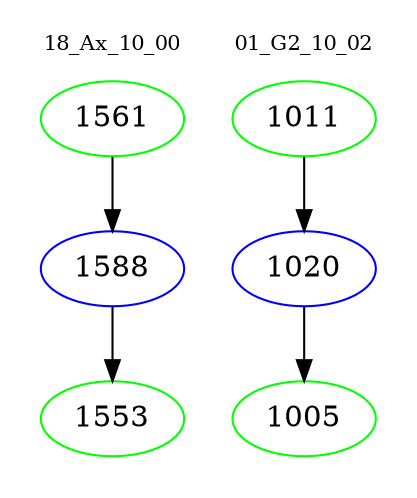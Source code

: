 digraph{
subgraph cluster_0 {
color = white
label = "18_Ax_10_00";
fontsize=10;
T0_1561 [label="1561", color="green"]
T0_1561 -> T0_1588 [color="black"]
T0_1588 [label="1588", color="blue"]
T0_1588 -> T0_1553 [color="black"]
T0_1553 [label="1553", color="green"]
}
subgraph cluster_1 {
color = white
label = "01_G2_10_02";
fontsize=10;
T1_1011 [label="1011", color="green"]
T1_1011 -> T1_1020 [color="black"]
T1_1020 [label="1020", color="blue"]
T1_1020 -> T1_1005 [color="black"]
T1_1005 [label="1005", color="green"]
}
}
